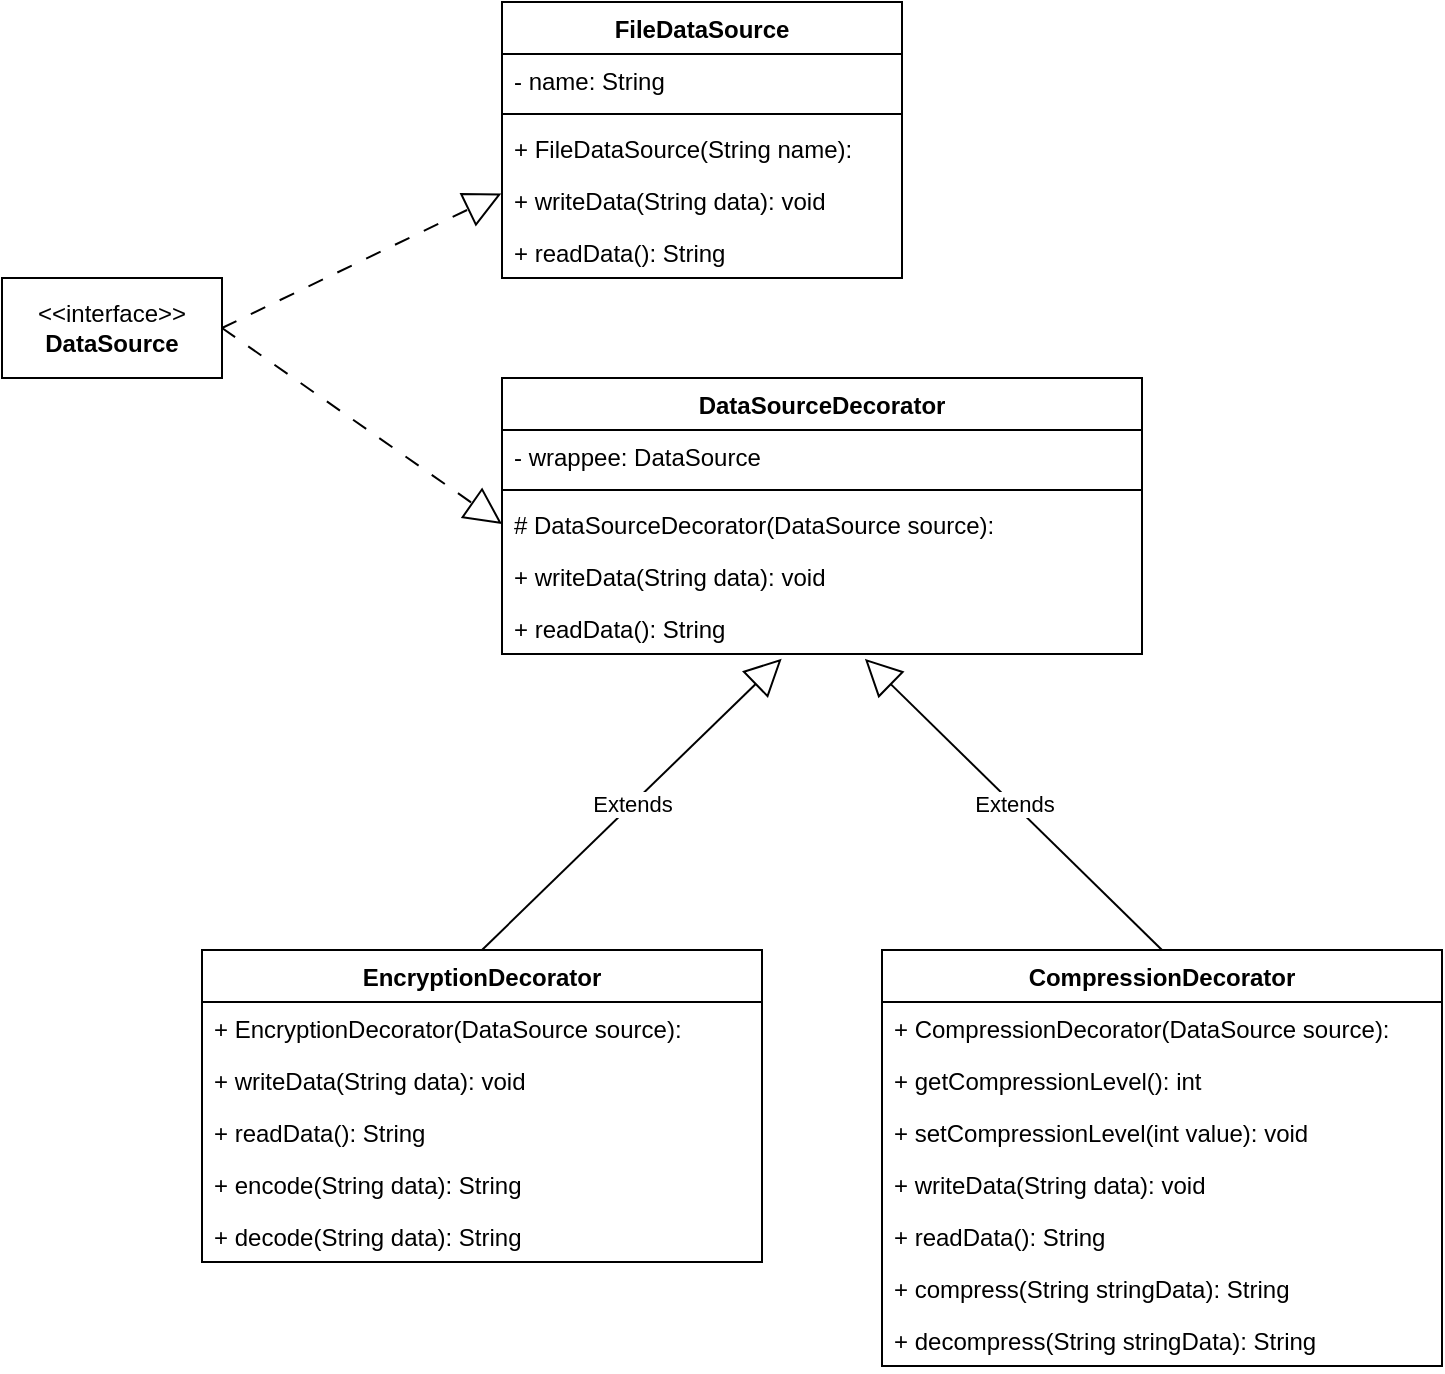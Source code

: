 <mxfile version="26.1.0">
  <diagram name="Page-1" id="QzxzMsHTY18LBEi1H5Fq">
    <mxGraphModel dx="386" dy="252" grid="1" gridSize="10" guides="1" tooltips="1" connect="1" arrows="1" fold="1" page="1" pageScale="1" pageWidth="850" pageHeight="1100" math="0" shadow="0">
      <root>
        <mxCell id="0" />
        <mxCell id="1" parent="0" />
        <mxCell id="zaW22X6DdnVpvRq2nsEm-20" value="&lt;div&gt;&amp;lt;&amp;lt;interface&amp;gt;&amp;gt;&lt;/div&gt;&lt;div&gt;&lt;b&gt;DataSource&lt;/b&gt;&lt;/div&gt;" style="html=1;whiteSpace=wrap;" vertex="1" parent="1">
          <mxGeometry x="60" y="258" width="110" height="50" as="geometry" />
        </mxCell>
        <mxCell id="zaW22X6DdnVpvRq2nsEm-23" value="FileDataSource" style="swimlane;fontStyle=1;align=center;verticalAlign=top;childLayout=stackLayout;horizontal=1;startSize=26;horizontalStack=0;resizeParent=1;resizeParentMax=0;resizeLast=0;collapsible=1;marginBottom=0;whiteSpace=wrap;html=1;" vertex="1" parent="1">
          <mxGeometry x="310" y="120" width="200" height="138" as="geometry" />
        </mxCell>
        <mxCell id="zaW22X6DdnVpvRq2nsEm-24" value="- name: String" style="text;strokeColor=none;fillColor=none;align=left;verticalAlign=top;spacingLeft=4;spacingRight=4;overflow=hidden;rotatable=0;points=[[0,0.5],[1,0.5]];portConstraint=eastwest;whiteSpace=wrap;html=1;" vertex="1" parent="zaW22X6DdnVpvRq2nsEm-23">
          <mxGeometry y="26" width="200" height="26" as="geometry" />
        </mxCell>
        <mxCell id="zaW22X6DdnVpvRq2nsEm-28" value="" style="line;strokeWidth=1;fillColor=none;align=left;verticalAlign=middle;spacingTop=-1;spacingLeft=3;spacingRight=3;rotatable=0;labelPosition=right;points=[];portConstraint=eastwest;strokeColor=inherit;" vertex="1" parent="zaW22X6DdnVpvRq2nsEm-23">
          <mxGeometry y="52" width="200" height="8" as="geometry" />
        </mxCell>
        <mxCell id="zaW22X6DdnVpvRq2nsEm-27" value="+ FileDataSource(String name): " style="text;strokeColor=none;fillColor=none;align=left;verticalAlign=top;spacingLeft=4;spacingRight=4;overflow=hidden;rotatable=0;points=[[0,0.5],[1,0.5]];portConstraint=eastwest;whiteSpace=wrap;html=1;" vertex="1" parent="zaW22X6DdnVpvRq2nsEm-23">
          <mxGeometry y="60" width="200" height="26" as="geometry" />
        </mxCell>
        <mxCell id="zaW22X6DdnVpvRq2nsEm-25" value="+ writeData(String data): void" style="text;strokeColor=none;fillColor=none;align=left;verticalAlign=top;spacingLeft=4;spacingRight=4;overflow=hidden;rotatable=0;points=[[0,0.5],[1,0.5]];portConstraint=eastwest;whiteSpace=wrap;html=1;" vertex="1" parent="zaW22X6DdnVpvRq2nsEm-23">
          <mxGeometry y="86" width="200" height="26" as="geometry" />
        </mxCell>
        <mxCell id="zaW22X6DdnVpvRq2nsEm-26" value="+ readData(): String" style="text;strokeColor=none;fillColor=none;align=left;verticalAlign=top;spacingLeft=4;spacingRight=4;overflow=hidden;rotatable=0;points=[[0,0.5],[1,0.5]];portConstraint=eastwest;whiteSpace=wrap;html=1;" vertex="1" parent="zaW22X6DdnVpvRq2nsEm-23">
          <mxGeometry y="112" width="200" height="26" as="geometry" />
        </mxCell>
        <mxCell id="zaW22X6DdnVpvRq2nsEm-29" value="" style="endArrow=block;endSize=16;endFill=0;html=1;rounded=0;exitX=1;exitY=0.5;exitDx=0;exitDy=0;entryX=-0.002;entryY=0.377;entryDx=0;entryDy=0;entryPerimeter=0;dashed=1;dashPattern=8 8;" edge="1" parent="1" source="zaW22X6DdnVpvRq2nsEm-20" target="zaW22X6DdnVpvRq2nsEm-25">
          <mxGeometry width="160" relative="1" as="geometry">
            <mxPoint x="180" y="394" as="sourcePoint" />
            <mxPoint x="310" y="284" as="targetPoint" />
          </mxGeometry>
        </mxCell>
        <mxCell id="zaW22X6DdnVpvRq2nsEm-30" value="DataSourceDecorator" style="swimlane;fontStyle=1;align=center;verticalAlign=top;childLayout=stackLayout;horizontal=1;startSize=26;horizontalStack=0;resizeParent=1;resizeParentMax=0;resizeLast=0;collapsible=1;marginBottom=0;whiteSpace=wrap;html=1;" vertex="1" parent="1">
          <mxGeometry x="310" y="308" width="320" height="138" as="geometry" />
        </mxCell>
        <mxCell id="zaW22X6DdnVpvRq2nsEm-31" value="- wrappee: DataSource" style="text;strokeColor=none;fillColor=none;align=left;verticalAlign=top;spacingLeft=4;spacingRight=4;overflow=hidden;rotatable=0;points=[[0,0.5],[1,0.5]];portConstraint=eastwest;whiteSpace=wrap;html=1;" vertex="1" parent="zaW22X6DdnVpvRq2nsEm-30">
          <mxGeometry y="26" width="320" height="26" as="geometry" />
        </mxCell>
        <mxCell id="zaW22X6DdnVpvRq2nsEm-37" value="" style="line;strokeWidth=1;fillColor=none;align=left;verticalAlign=middle;spacingTop=-1;spacingLeft=3;spacingRight=3;rotatable=0;labelPosition=right;points=[];portConstraint=eastwest;strokeColor=inherit;" vertex="1" parent="zaW22X6DdnVpvRq2nsEm-30">
          <mxGeometry y="52" width="320" height="8" as="geometry" />
        </mxCell>
        <mxCell id="zaW22X6DdnVpvRq2nsEm-36" value="# DataSourceDecorator(DataSource source): " style="text;strokeColor=none;fillColor=none;align=left;verticalAlign=top;spacingLeft=4;spacingRight=4;overflow=hidden;rotatable=0;points=[[0,0.5],[1,0.5]];portConstraint=eastwest;whiteSpace=wrap;html=1;" vertex="1" parent="zaW22X6DdnVpvRq2nsEm-30">
          <mxGeometry y="60" width="320" height="26" as="geometry" />
        </mxCell>
        <mxCell id="zaW22X6DdnVpvRq2nsEm-32" value="+ writeData(String data): void" style="text;strokeColor=none;fillColor=none;align=left;verticalAlign=top;spacingLeft=4;spacingRight=4;overflow=hidden;rotatable=0;points=[[0,0.5],[1,0.5]];portConstraint=eastwest;whiteSpace=wrap;html=1;" vertex="1" parent="zaW22X6DdnVpvRq2nsEm-30">
          <mxGeometry y="86" width="320" height="26" as="geometry" />
        </mxCell>
        <mxCell id="zaW22X6DdnVpvRq2nsEm-33" value="+ readData(): String" style="text;strokeColor=none;fillColor=none;align=left;verticalAlign=top;spacingLeft=4;spacingRight=4;overflow=hidden;rotatable=0;points=[[0,0.5],[1,0.5]];portConstraint=eastwest;whiteSpace=wrap;html=1;" vertex="1" parent="zaW22X6DdnVpvRq2nsEm-30">
          <mxGeometry y="112" width="320" height="26" as="geometry" />
        </mxCell>
        <mxCell id="zaW22X6DdnVpvRq2nsEm-34" value="" style="endArrow=block;endSize=16;endFill=0;html=1;rounded=0;exitX=1;exitY=0.5;exitDx=0;exitDy=0;entryX=0;entryY=0.5;entryDx=0;entryDy=0;dashed=1;dashPattern=8 8;" edge="1" parent="1" source="zaW22X6DdnVpvRq2nsEm-20" target="zaW22X6DdnVpvRq2nsEm-36">
          <mxGeometry width="160" relative="1" as="geometry">
            <mxPoint x="210" y="293" as="sourcePoint" />
            <mxPoint x="325" y="234" as="targetPoint" />
          </mxGeometry>
        </mxCell>
        <mxCell id="zaW22X6DdnVpvRq2nsEm-38" value="EncryptionDecorator" style="swimlane;fontStyle=1;align=center;verticalAlign=top;childLayout=stackLayout;horizontal=1;startSize=26;horizontalStack=0;resizeParent=1;resizeParentMax=0;resizeLast=0;collapsible=1;marginBottom=0;whiteSpace=wrap;html=1;" vertex="1" parent="1">
          <mxGeometry x="160" y="594" width="280" height="156" as="geometry" />
        </mxCell>
        <mxCell id="zaW22X6DdnVpvRq2nsEm-43" value="+ EncryptionDecorator(DataSource source): " style="text;strokeColor=none;fillColor=none;align=left;verticalAlign=top;spacingLeft=4;spacingRight=4;overflow=hidden;rotatable=0;points=[[0,0.5],[1,0.5]];portConstraint=eastwest;whiteSpace=wrap;html=1;" vertex="1" parent="zaW22X6DdnVpvRq2nsEm-38">
          <mxGeometry y="26" width="280" height="26" as="geometry" />
        </mxCell>
        <mxCell id="zaW22X6DdnVpvRq2nsEm-39" value="+ writeData(String data): void" style="text;strokeColor=none;fillColor=none;align=left;verticalAlign=top;spacingLeft=4;spacingRight=4;overflow=hidden;rotatable=0;points=[[0,0.5],[1,0.5]];portConstraint=eastwest;whiteSpace=wrap;html=1;" vertex="1" parent="zaW22X6DdnVpvRq2nsEm-38">
          <mxGeometry y="52" width="280" height="26" as="geometry" />
        </mxCell>
        <mxCell id="zaW22X6DdnVpvRq2nsEm-40" value="+ readData(): String" style="text;strokeColor=none;fillColor=none;align=left;verticalAlign=top;spacingLeft=4;spacingRight=4;overflow=hidden;rotatable=0;points=[[0,0.5],[1,0.5]];portConstraint=eastwest;whiteSpace=wrap;html=1;" vertex="1" parent="zaW22X6DdnVpvRq2nsEm-38">
          <mxGeometry y="78" width="280" height="26" as="geometry" />
        </mxCell>
        <mxCell id="zaW22X6DdnVpvRq2nsEm-41" value="+ encode(String data): String" style="text;strokeColor=none;fillColor=none;align=left;verticalAlign=top;spacingLeft=4;spacingRight=4;overflow=hidden;rotatable=0;points=[[0,0.5],[1,0.5]];portConstraint=eastwest;whiteSpace=wrap;html=1;" vertex="1" parent="zaW22X6DdnVpvRq2nsEm-38">
          <mxGeometry y="104" width="280" height="26" as="geometry" />
        </mxCell>
        <mxCell id="zaW22X6DdnVpvRq2nsEm-42" value="+ decode(String data): String" style="text;strokeColor=none;fillColor=none;align=left;verticalAlign=top;spacingLeft=4;spacingRight=4;overflow=hidden;rotatable=0;points=[[0,0.5],[1,0.5]];portConstraint=eastwest;whiteSpace=wrap;html=1;" vertex="1" parent="zaW22X6DdnVpvRq2nsEm-38">
          <mxGeometry y="130" width="280" height="26" as="geometry" />
        </mxCell>
        <mxCell id="zaW22X6DdnVpvRq2nsEm-44" value="Extends" style="endArrow=block;endSize=16;endFill=0;html=1;rounded=0;exitX=0.5;exitY=0;exitDx=0;exitDy=0;entryX=0.437;entryY=1.09;entryDx=0;entryDy=0;entryPerimeter=0;" edge="1" parent="1" source="zaW22X6DdnVpvRq2nsEm-38" target="zaW22X6DdnVpvRq2nsEm-33">
          <mxGeometry width="160" relative="1" as="geometry">
            <mxPoint x="450" y="514" as="sourcePoint" />
            <mxPoint x="450" y="448" as="targetPoint" />
          </mxGeometry>
        </mxCell>
        <mxCell id="zaW22X6DdnVpvRq2nsEm-45" value="CompressionDecorator" style="swimlane;fontStyle=1;align=center;verticalAlign=top;childLayout=stackLayout;horizontal=1;startSize=26;horizontalStack=0;resizeParent=1;resizeParentMax=0;resizeLast=0;collapsible=1;marginBottom=0;whiteSpace=wrap;html=1;" vertex="1" parent="1">
          <mxGeometry x="500" y="594" width="280" height="208" as="geometry" />
        </mxCell>
        <mxCell id="zaW22X6DdnVpvRq2nsEm-52" value="+ CompressionDecorator(DataSource source): " style="text;strokeColor=none;fillColor=none;align=left;verticalAlign=top;spacingLeft=4;spacingRight=4;overflow=hidden;rotatable=0;points=[[0,0.5],[1,0.5]];portConstraint=eastwest;whiteSpace=wrap;html=1;" vertex="1" parent="zaW22X6DdnVpvRq2nsEm-45">
          <mxGeometry y="26" width="280" height="26" as="geometry" />
        </mxCell>
        <mxCell id="zaW22X6DdnVpvRq2nsEm-46" value="+ getCompressionLevel(): int" style="text;strokeColor=none;fillColor=none;align=left;verticalAlign=top;spacingLeft=4;spacingRight=4;overflow=hidden;rotatable=0;points=[[0,0.5],[1,0.5]];portConstraint=eastwest;whiteSpace=wrap;html=1;" vertex="1" parent="zaW22X6DdnVpvRq2nsEm-45">
          <mxGeometry y="52" width="280" height="26" as="geometry" />
        </mxCell>
        <mxCell id="zaW22X6DdnVpvRq2nsEm-47" value="+ setCompressionLevel(int value): void" style="text;strokeColor=none;fillColor=none;align=left;verticalAlign=top;spacingLeft=4;spacingRight=4;overflow=hidden;rotatable=0;points=[[0,0.5],[1,0.5]];portConstraint=eastwest;whiteSpace=wrap;html=1;" vertex="1" parent="zaW22X6DdnVpvRq2nsEm-45">
          <mxGeometry y="78" width="280" height="26" as="geometry" />
        </mxCell>
        <mxCell id="zaW22X6DdnVpvRq2nsEm-48" value="+ writeData(String data): void" style="text;strokeColor=none;fillColor=none;align=left;verticalAlign=top;spacingLeft=4;spacingRight=4;overflow=hidden;rotatable=0;points=[[0,0.5],[1,0.5]];portConstraint=eastwest;whiteSpace=wrap;html=1;" vertex="1" parent="zaW22X6DdnVpvRq2nsEm-45">
          <mxGeometry y="104" width="280" height="26" as="geometry" />
        </mxCell>
        <mxCell id="zaW22X6DdnVpvRq2nsEm-49" value="+ readData(): String" style="text;strokeColor=none;fillColor=none;align=left;verticalAlign=top;spacingLeft=4;spacingRight=4;overflow=hidden;rotatable=0;points=[[0,0.5],[1,0.5]];portConstraint=eastwest;whiteSpace=wrap;html=1;" vertex="1" parent="zaW22X6DdnVpvRq2nsEm-45">
          <mxGeometry y="130" width="280" height="26" as="geometry" />
        </mxCell>
        <mxCell id="zaW22X6DdnVpvRq2nsEm-50" value="+ compress(String stringData): String" style="text;strokeColor=none;fillColor=none;align=left;verticalAlign=top;spacingLeft=4;spacingRight=4;overflow=hidden;rotatable=0;points=[[0,0.5],[1,0.5]];portConstraint=eastwest;whiteSpace=wrap;html=1;" vertex="1" parent="zaW22X6DdnVpvRq2nsEm-45">
          <mxGeometry y="156" width="280" height="26" as="geometry" />
        </mxCell>
        <mxCell id="zaW22X6DdnVpvRq2nsEm-51" value="+ decompress(String stringData): String" style="text;strokeColor=none;fillColor=none;align=left;verticalAlign=top;spacingLeft=4;spacingRight=4;overflow=hidden;rotatable=0;points=[[0,0.5],[1,0.5]];portConstraint=eastwest;whiteSpace=wrap;html=1;" vertex="1" parent="zaW22X6DdnVpvRq2nsEm-45">
          <mxGeometry y="182" width="280" height="26" as="geometry" />
        </mxCell>
        <mxCell id="zaW22X6DdnVpvRq2nsEm-53" value="Extends" style="endArrow=block;endSize=16;endFill=0;html=1;rounded=0;exitX=0.5;exitY=0;exitDx=0;exitDy=0;entryX=0.567;entryY=1.092;entryDx=0;entryDy=0;entryPerimeter=0;" edge="1" parent="1" source="zaW22X6DdnVpvRq2nsEm-45" target="zaW22X6DdnVpvRq2nsEm-33">
          <mxGeometry width="160" relative="1" as="geometry">
            <mxPoint x="550" y="514" as="sourcePoint" />
            <mxPoint x="480" y="474" as="targetPoint" />
          </mxGeometry>
        </mxCell>
      </root>
    </mxGraphModel>
  </diagram>
</mxfile>
